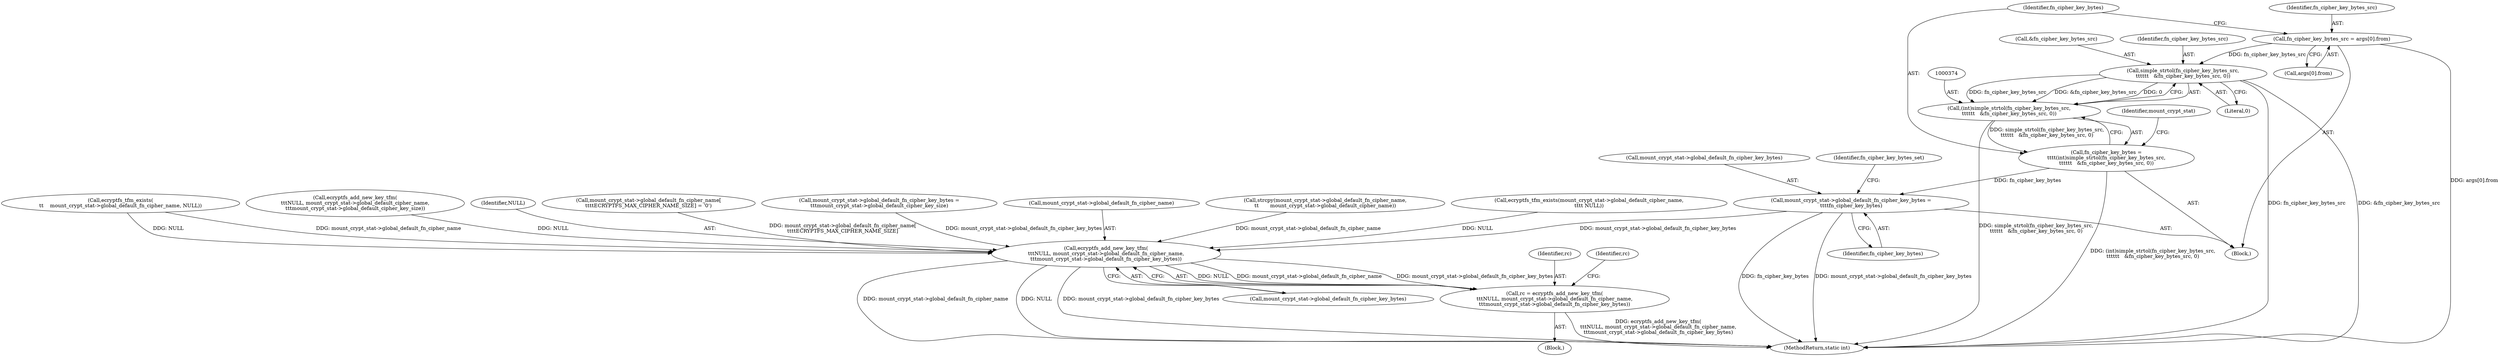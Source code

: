 digraph "0_linux_764355487ea220fdc2faf128d577d7f679b91f97_0@array" {
"1000364" [label="(Call,fn_cipher_key_bytes_src = args[0].from)"];
"1000375" [label="(Call,simple_strtol(fn_cipher_key_bytes_src,\n\t\t\t\t\t\t   &fn_cipher_key_bytes_src, 0))"];
"1000373" [label="(Call,(int)simple_strtol(fn_cipher_key_bytes_src,\n\t\t\t\t\t\t   &fn_cipher_key_bytes_src, 0))"];
"1000371" [label="(Call,fn_cipher_key_bytes =\n\t\t\t\t(int)simple_strtol(fn_cipher_key_bytes_src,\n\t\t\t\t\t\t   &fn_cipher_key_bytes_src, 0))"];
"1000380" [label="(Call,mount_crypt_stat->global_default_fn_cipher_key_bytes =\n\t\t\t\tfn_cipher_key_bytes)"];
"1000529" [label="(Call,ecryptfs_add_new_key_tfm(\n\t\t\tNULL, mount_crypt_stat->global_default_fn_cipher_name,\n\t\t\tmount_crypt_stat->global_default_fn_cipher_key_bytes))"];
"1000527" [label="(Call,rc = ecryptfs_add_new_key_tfm(\n\t\t\tNULL, mount_crypt_stat->global_default_fn_cipher_name,\n\t\t\tmount_crypt_stat->global_default_fn_cipher_key_bytes))"];
"1000529" [label="(Call,ecryptfs_add_new_key_tfm(\n\t\t\tNULL, mount_crypt_stat->global_default_fn_cipher_name,\n\t\t\tmount_crypt_stat->global_default_fn_cipher_key_bytes))"];
"1000379" [label="(Literal,0)"];
"1000371" [label="(Call,fn_cipher_key_bytes =\n\t\t\t\t(int)simple_strtol(fn_cipher_key_bytes_src,\n\t\t\t\t\t\t   &fn_cipher_key_bytes_src, 0))"];
"1000372" [label="(Identifier,fn_cipher_key_bytes)"];
"1000450" [label="(Call,strcpy(mount_crypt_stat->global_default_fn_cipher_name,\n\t\t       mount_crypt_stat->global_default_cipher_name))"];
"1000380" [label="(Call,mount_crypt_stat->global_default_fn_cipher_key_bytes =\n\t\t\t\tfn_cipher_key_bytes)"];
"1000528" [label="(Identifier,rc)"];
"1000486" [label="(Call,ecryptfs_tfm_exists(mount_crypt_stat->global_default_cipher_name,\n\t\t\t\t NULL))"];
"1000365" [label="(Identifier,fn_cipher_key_bytes_src)"];
"1000373" [label="(Call,(int)simple_strtol(fn_cipher_key_bytes_src,\n\t\t\t\t\t\t   &fn_cipher_key_bytes_src, 0))"];
"1000526" [label="(Block,)"];
"1000527" [label="(Call,rc = ecryptfs_add_new_key_tfm(\n\t\t\tNULL, mount_crypt_stat->global_default_fn_cipher_name,\n\t\t\tmount_crypt_stat->global_default_fn_cipher_key_bytes))"];
"1000364" [label="(Call,fn_cipher_key_bytes_src = args[0].from)"];
"1000538" [label="(Identifier,rc)"];
"1000521" [label="(Call,ecryptfs_tfm_exists(\n\t\t    mount_crypt_stat->global_default_fn_cipher_name, NULL))"];
"1000366" [label="(Call,args[0].from)"];
"1000560" [label="(MethodReturn,static int)"];
"1000377" [label="(Call,&fn_cipher_key_bytes_src)"];
"1000494" [label="(Call,ecryptfs_add_new_key_tfm(\n\t\t\tNULL, mount_crypt_stat->global_default_cipher_name,\n\t\t\tmount_crypt_stat->global_default_cipher_key_size))"];
"1000534" [label="(Call,mount_crypt_stat->global_default_fn_cipher_key_bytes)"];
"1000530" [label="(Identifier,NULL)"];
"1000382" [label="(Identifier,mount_crypt_stat)"];
"1000352" [label="(Call,mount_crypt_stat->global_default_fn_cipher_name[\n\t\t\t\tECRYPTFS_MAX_CIPHER_NAME_SIZE] = '\0')"];
"1000386" [label="(Identifier,fn_cipher_key_bytes_set)"];
"1000381" [label="(Call,mount_crypt_stat->global_default_fn_cipher_key_bytes)"];
"1000384" [label="(Identifier,fn_cipher_key_bytes)"];
"1000375" [label="(Call,simple_strtol(fn_cipher_key_bytes_src,\n\t\t\t\t\t\t   &fn_cipher_key_bytes_src, 0))"];
"1000376" [label="(Identifier,fn_cipher_key_bytes_src)"];
"1000474" [label="(Call,mount_crypt_stat->global_default_fn_cipher_key_bytes =\n\t\t\tmount_crypt_stat->global_default_cipher_key_size)"];
"1000188" [label="(Block,)"];
"1000531" [label="(Call,mount_crypt_stat->global_default_fn_cipher_name)"];
"1000364" -> "1000188"  [label="AST: "];
"1000364" -> "1000366"  [label="CFG: "];
"1000365" -> "1000364"  [label="AST: "];
"1000366" -> "1000364"  [label="AST: "];
"1000372" -> "1000364"  [label="CFG: "];
"1000364" -> "1000560"  [label="DDG: args[0].from"];
"1000364" -> "1000375"  [label="DDG: fn_cipher_key_bytes_src"];
"1000375" -> "1000373"  [label="AST: "];
"1000375" -> "1000379"  [label="CFG: "];
"1000376" -> "1000375"  [label="AST: "];
"1000377" -> "1000375"  [label="AST: "];
"1000379" -> "1000375"  [label="AST: "];
"1000373" -> "1000375"  [label="CFG: "];
"1000375" -> "1000560"  [label="DDG: fn_cipher_key_bytes_src"];
"1000375" -> "1000560"  [label="DDG: &fn_cipher_key_bytes_src"];
"1000375" -> "1000373"  [label="DDG: fn_cipher_key_bytes_src"];
"1000375" -> "1000373"  [label="DDG: &fn_cipher_key_bytes_src"];
"1000375" -> "1000373"  [label="DDG: 0"];
"1000373" -> "1000371"  [label="AST: "];
"1000374" -> "1000373"  [label="AST: "];
"1000371" -> "1000373"  [label="CFG: "];
"1000373" -> "1000560"  [label="DDG: simple_strtol(fn_cipher_key_bytes_src,\n\t\t\t\t\t\t   &fn_cipher_key_bytes_src, 0)"];
"1000373" -> "1000371"  [label="DDG: simple_strtol(fn_cipher_key_bytes_src,\n\t\t\t\t\t\t   &fn_cipher_key_bytes_src, 0)"];
"1000371" -> "1000188"  [label="AST: "];
"1000372" -> "1000371"  [label="AST: "];
"1000382" -> "1000371"  [label="CFG: "];
"1000371" -> "1000560"  [label="DDG: (int)simple_strtol(fn_cipher_key_bytes_src,\n\t\t\t\t\t\t   &fn_cipher_key_bytes_src, 0)"];
"1000371" -> "1000380"  [label="DDG: fn_cipher_key_bytes"];
"1000380" -> "1000188"  [label="AST: "];
"1000380" -> "1000384"  [label="CFG: "];
"1000381" -> "1000380"  [label="AST: "];
"1000384" -> "1000380"  [label="AST: "];
"1000386" -> "1000380"  [label="CFG: "];
"1000380" -> "1000560"  [label="DDG: fn_cipher_key_bytes"];
"1000380" -> "1000560"  [label="DDG: mount_crypt_stat->global_default_fn_cipher_key_bytes"];
"1000380" -> "1000529"  [label="DDG: mount_crypt_stat->global_default_fn_cipher_key_bytes"];
"1000529" -> "1000527"  [label="AST: "];
"1000529" -> "1000534"  [label="CFG: "];
"1000530" -> "1000529"  [label="AST: "];
"1000531" -> "1000529"  [label="AST: "];
"1000534" -> "1000529"  [label="AST: "];
"1000527" -> "1000529"  [label="CFG: "];
"1000529" -> "1000560"  [label="DDG: mount_crypt_stat->global_default_fn_cipher_name"];
"1000529" -> "1000560"  [label="DDG: NULL"];
"1000529" -> "1000560"  [label="DDG: mount_crypt_stat->global_default_fn_cipher_key_bytes"];
"1000529" -> "1000527"  [label="DDG: NULL"];
"1000529" -> "1000527"  [label="DDG: mount_crypt_stat->global_default_fn_cipher_name"];
"1000529" -> "1000527"  [label="DDG: mount_crypt_stat->global_default_fn_cipher_key_bytes"];
"1000521" -> "1000529"  [label="DDG: NULL"];
"1000521" -> "1000529"  [label="DDG: mount_crypt_stat->global_default_fn_cipher_name"];
"1000494" -> "1000529"  [label="DDG: NULL"];
"1000486" -> "1000529"  [label="DDG: NULL"];
"1000352" -> "1000529"  [label="DDG: mount_crypt_stat->global_default_fn_cipher_name[\n\t\t\t\tECRYPTFS_MAX_CIPHER_NAME_SIZE]"];
"1000450" -> "1000529"  [label="DDG: mount_crypt_stat->global_default_fn_cipher_name"];
"1000474" -> "1000529"  [label="DDG: mount_crypt_stat->global_default_fn_cipher_key_bytes"];
"1000527" -> "1000526"  [label="AST: "];
"1000528" -> "1000527"  [label="AST: "];
"1000538" -> "1000527"  [label="CFG: "];
"1000527" -> "1000560"  [label="DDG: ecryptfs_add_new_key_tfm(\n\t\t\tNULL, mount_crypt_stat->global_default_fn_cipher_name,\n\t\t\tmount_crypt_stat->global_default_fn_cipher_key_bytes)"];
}
